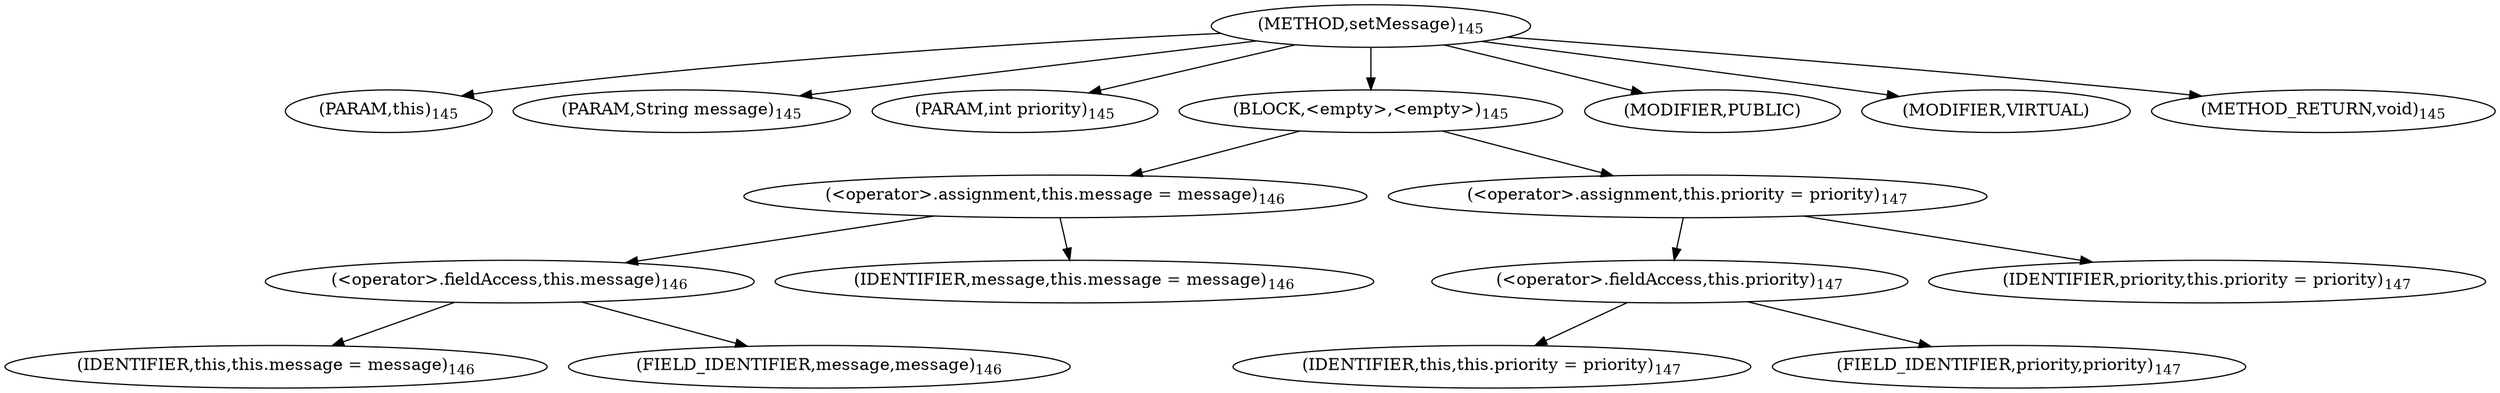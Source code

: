 digraph "setMessage" {  
"131" [label = <(METHOD,setMessage)<SUB>145</SUB>> ]
"19" [label = <(PARAM,this)<SUB>145</SUB>> ]
"132" [label = <(PARAM,String message)<SUB>145</SUB>> ]
"133" [label = <(PARAM,int priority)<SUB>145</SUB>> ]
"134" [label = <(BLOCK,&lt;empty&gt;,&lt;empty&gt;)<SUB>145</SUB>> ]
"135" [label = <(&lt;operator&gt;.assignment,this.message = message)<SUB>146</SUB>> ]
"136" [label = <(&lt;operator&gt;.fieldAccess,this.message)<SUB>146</SUB>> ]
"18" [label = <(IDENTIFIER,this,this.message = message)<SUB>146</SUB>> ]
"137" [label = <(FIELD_IDENTIFIER,message,message)<SUB>146</SUB>> ]
"138" [label = <(IDENTIFIER,message,this.message = message)<SUB>146</SUB>> ]
"139" [label = <(&lt;operator&gt;.assignment,this.priority = priority)<SUB>147</SUB>> ]
"140" [label = <(&lt;operator&gt;.fieldAccess,this.priority)<SUB>147</SUB>> ]
"20" [label = <(IDENTIFIER,this,this.priority = priority)<SUB>147</SUB>> ]
"141" [label = <(FIELD_IDENTIFIER,priority,priority)<SUB>147</SUB>> ]
"142" [label = <(IDENTIFIER,priority,this.priority = priority)<SUB>147</SUB>> ]
"143" [label = <(MODIFIER,PUBLIC)> ]
"144" [label = <(MODIFIER,VIRTUAL)> ]
"145" [label = <(METHOD_RETURN,void)<SUB>145</SUB>> ]
  "131" -> "19" 
  "131" -> "132" 
  "131" -> "133" 
  "131" -> "134" 
  "131" -> "143" 
  "131" -> "144" 
  "131" -> "145" 
  "134" -> "135" 
  "134" -> "139" 
  "135" -> "136" 
  "135" -> "138" 
  "136" -> "18" 
  "136" -> "137" 
  "139" -> "140" 
  "139" -> "142" 
  "140" -> "20" 
  "140" -> "141" 
}
